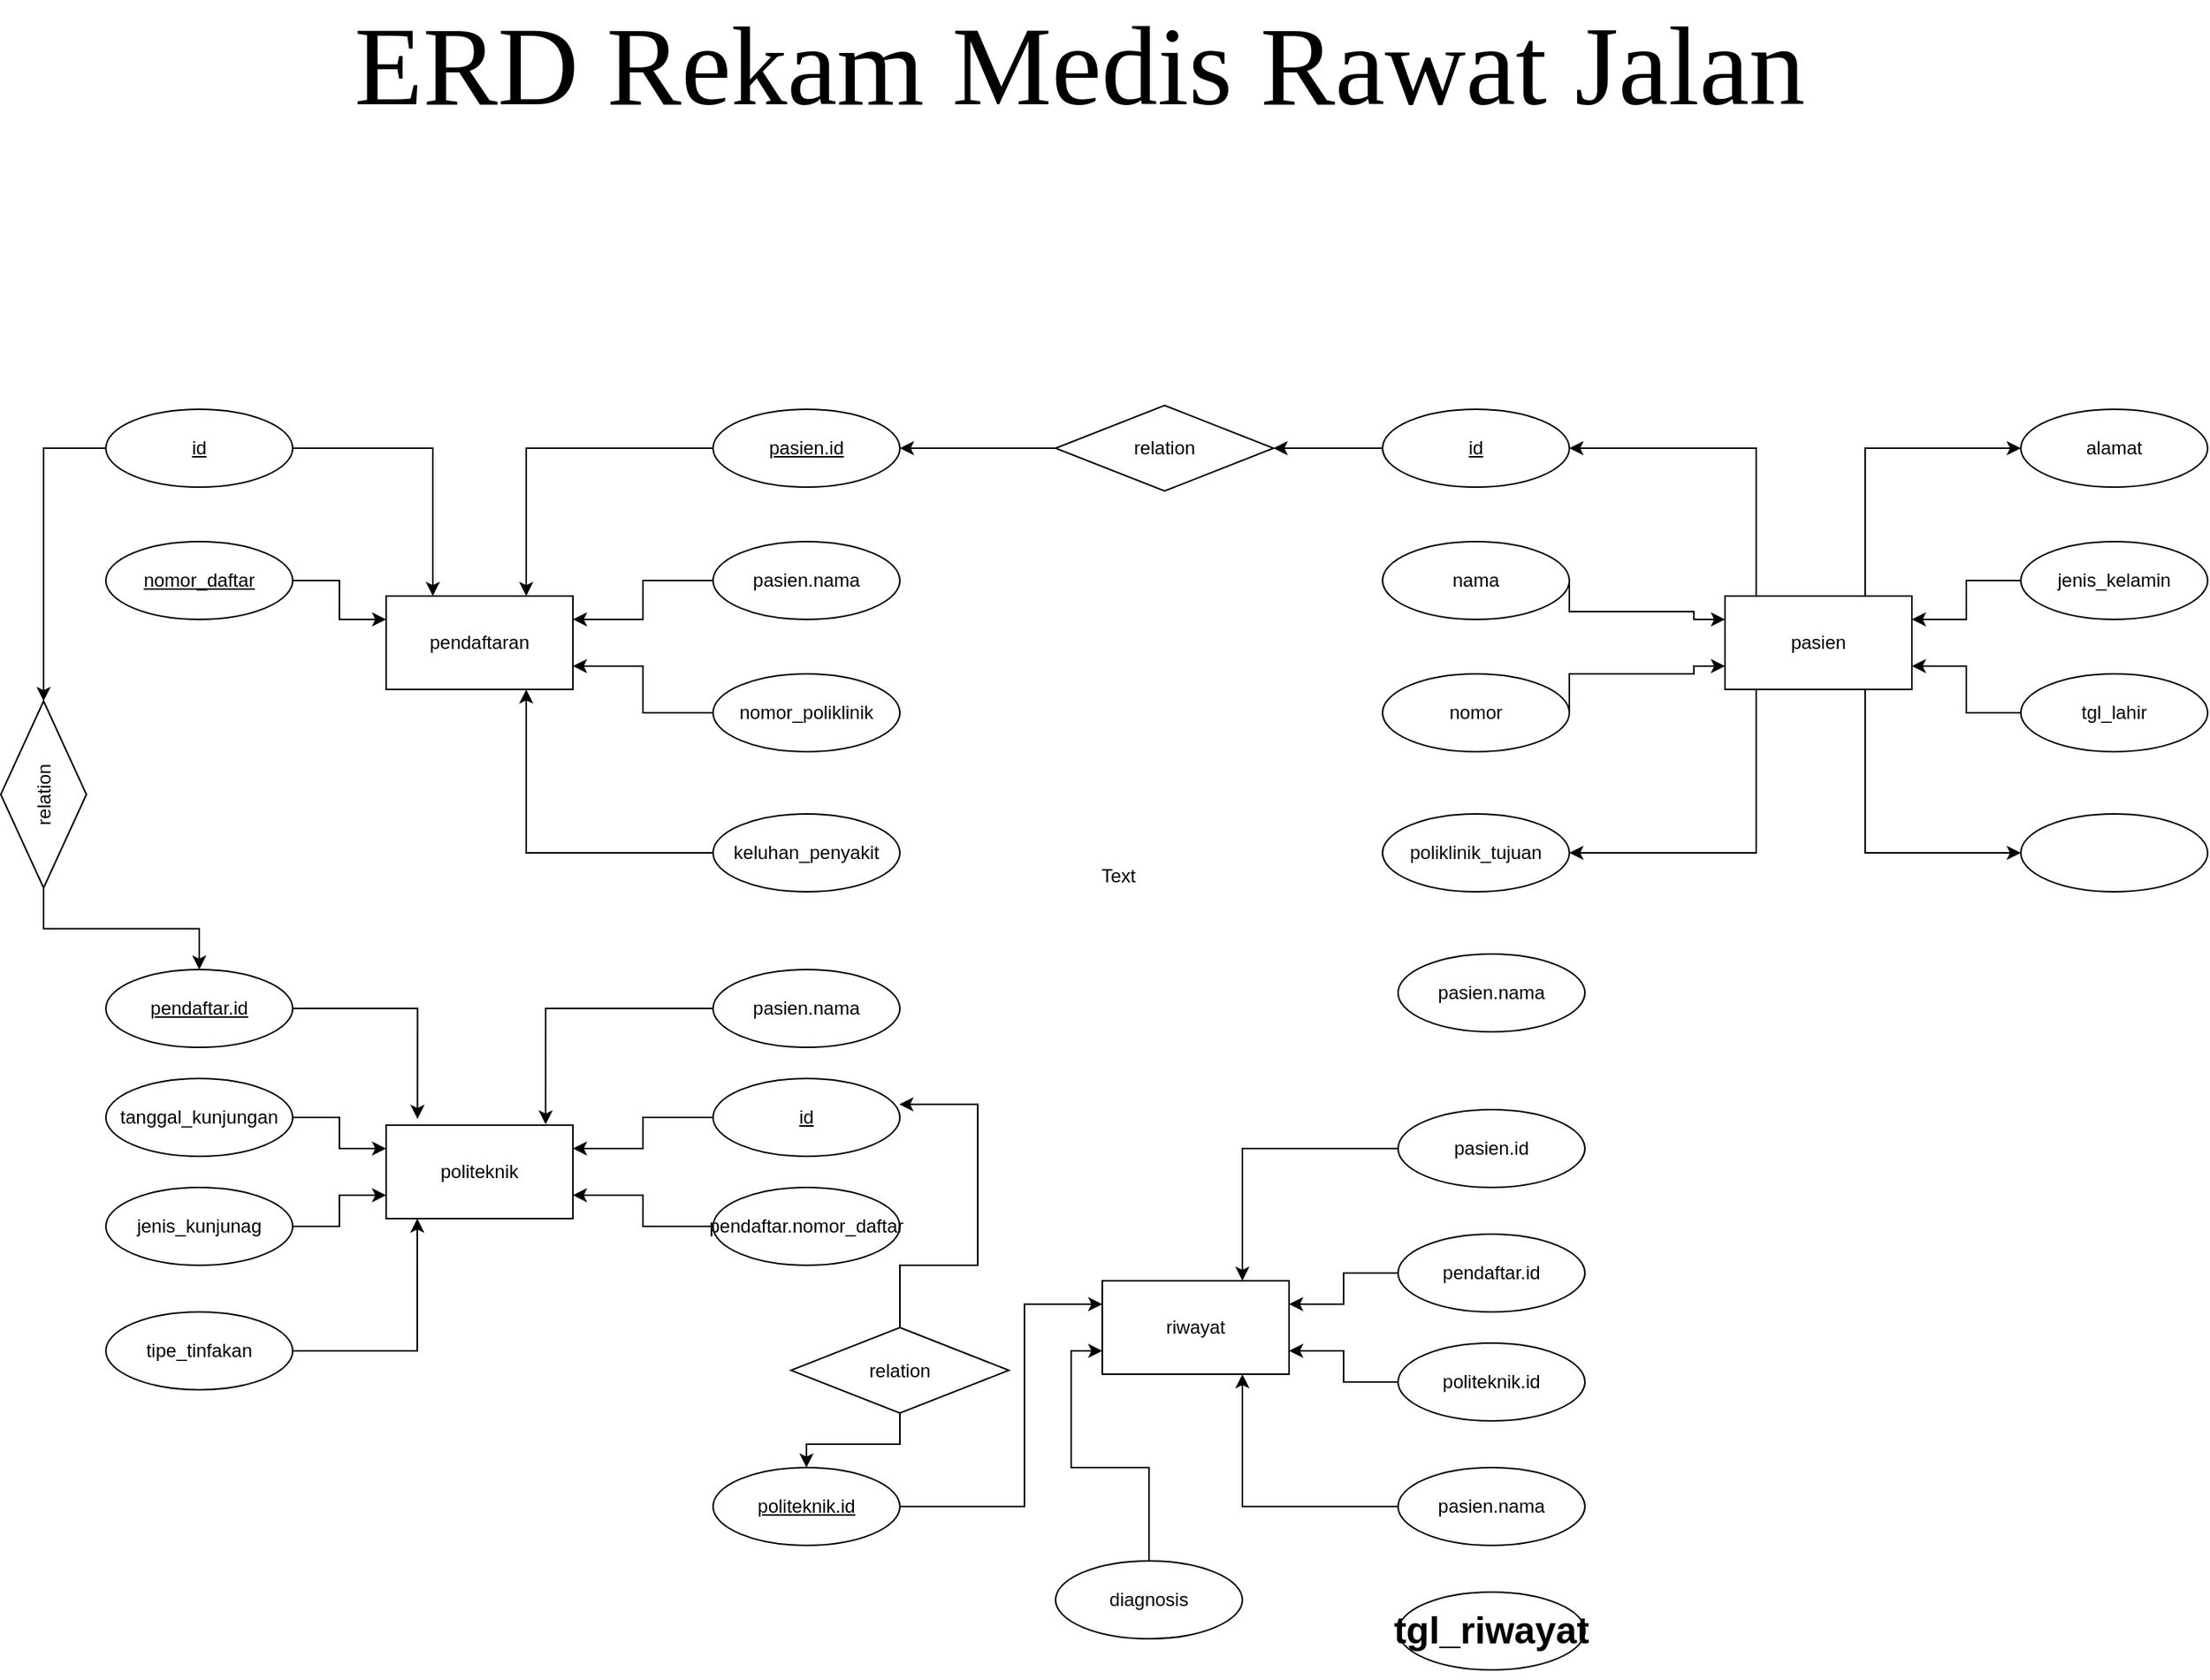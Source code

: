 <mxfile version="15.5.4" type="github">
  <diagram id="R2lEEEUBdFMjLlhIrx00" name="Page-1">
    <mxGraphModel dx="5172" dy="2948" grid="1" gridSize="10" guides="1" tooltips="1" connect="1" arrows="1" fold="1" page="1" pageScale="1" pageWidth="850" pageHeight="1100" math="0" shadow="0" extFonts="Permanent Marker^https://fonts.googleapis.com/css?family=Permanent+Marker">
      <root>
        <mxCell id="0" />
        <mxCell id="1" parent="0" />
        <mxCell id="WRKdr_nPjCtuhQN3H7IV-9" style="edgeStyle=orthogonalEdgeStyle;rounded=0;orthogonalLoop=1;jettySize=auto;html=1;entryX=1;entryY=0.5;entryDx=0;entryDy=0;" edge="1" parent="1" source="WRKdr_nPjCtuhQN3H7IV-1" target="WRKdr_nPjCtuhQN3H7IV-6">
          <mxGeometry relative="1" as="geometry">
            <Array as="points">
              <mxPoint x="60" y="105" />
            </Array>
          </mxGeometry>
        </mxCell>
        <mxCell id="WRKdr_nPjCtuhQN3H7IV-10" style="edgeStyle=orthogonalEdgeStyle;rounded=0;orthogonalLoop=1;jettySize=auto;html=1;entryX=1;entryY=0.5;entryDx=0;entryDy=0;" edge="1" parent="1" source="WRKdr_nPjCtuhQN3H7IV-1" target="WRKdr_nPjCtuhQN3H7IV-5">
          <mxGeometry relative="1" as="geometry">
            <Array as="points">
              <mxPoint x="60" y="365" />
            </Array>
          </mxGeometry>
        </mxCell>
        <mxCell id="WRKdr_nPjCtuhQN3H7IV-18" style="edgeStyle=orthogonalEdgeStyle;rounded=0;orthogonalLoop=1;jettySize=auto;html=1;exitX=0.75;exitY=0;exitDx=0;exitDy=0;entryX=0;entryY=0.5;entryDx=0;entryDy=0;" edge="1" parent="1" source="WRKdr_nPjCtuhQN3H7IV-1" target="WRKdr_nPjCtuhQN3H7IV-14">
          <mxGeometry relative="1" as="geometry" />
        </mxCell>
        <mxCell id="WRKdr_nPjCtuhQN3H7IV-19" style="edgeStyle=orthogonalEdgeStyle;rounded=0;orthogonalLoop=1;jettySize=auto;html=1;exitX=0.75;exitY=1;exitDx=0;exitDy=0;entryX=0;entryY=0.5;entryDx=0;entryDy=0;" edge="1" parent="1" source="WRKdr_nPjCtuhQN3H7IV-1" target="WRKdr_nPjCtuhQN3H7IV-16">
          <mxGeometry relative="1" as="geometry" />
        </mxCell>
        <mxCell id="WRKdr_nPjCtuhQN3H7IV-1" value="pasien" style="rounded=0;whiteSpace=wrap;html=1;" vertex="1" parent="1">
          <mxGeometry x="40" y="200" width="120" height="60" as="geometry" />
        </mxCell>
        <mxCell id="WRKdr_nPjCtuhQN3H7IV-5" value="poliklinik_tujuan" style="ellipse;whiteSpace=wrap;html=1;" vertex="1" parent="1">
          <mxGeometry x="-180" y="340" width="120" height="50" as="geometry" />
        </mxCell>
        <mxCell id="WRKdr_nPjCtuhQN3H7IV-29" style="edgeStyle=orthogonalEdgeStyle;rounded=0;orthogonalLoop=1;jettySize=auto;html=1;exitX=0;exitY=0.5;exitDx=0;exitDy=0;entryX=1;entryY=0.5;entryDx=0;entryDy=0;" edge="1" parent="1" source="WRKdr_nPjCtuhQN3H7IV-6" target="WRKdr_nPjCtuhQN3H7IV-27">
          <mxGeometry relative="1" as="geometry" />
        </mxCell>
        <mxCell id="WRKdr_nPjCtuhQN3H7IV-6" value="&lt;u&gt;id&lt;/u&gt;" style="ellipse;whiteSpace=wrap;html=1;" vertex="1" parent="1">
          <mxGeometry x="-180" y="80" width="120" height="50" as="geometry" />
        </mxCell>
        <mxCell id="WRKdr_nPjCtuhQN3H7IV-11" style="edgeStyle=orthogonalEdgeStyle;rounded=0;orthogonalLoop=1;jettySize=auto;html=1;exitX=1;exitY=0.5;exitDx=0;exitDy=0;entryX=0;entryY=0.25;entryDx=0;entryDy=0;" edge="1" parent="1" source="WRKdr_nPjCtuhQN3H7IV-7" target="WRKdr_nPjCtuhQN3H7IV-1">
          <mxGeometry relative="1" as="geometry">
            <mxPoint x="30" y="220" as="targetPoint" />
            <Array as="points">
              <mxPoint x="-60" y="210" />
              <mxPoint x="20" y="210" />
              <mxPoint x="20" y="215" />
            </Array>
          </mxGeometry>
        </mxCell>
        <mxCell id="WRKdr_nPjCtuhQN3H7IV-7" value="nama" style="ellipse;whiteSpace=wrap;html=1;" vertex="1" parent="1">
          <mxGeometry x="-180" y="165" width="120" height="50" as="geometry" />
        </mxCell>
        <mxCell id="WRKdr_nPjCtuhQN3H7IV-12" style="edgeStyle=orthogonalEdgeStyle;rounded=0;orthogonalLoop=1;jettySize=auto;html=1;exitX=1;exitY=0.5;exitDx=0;exitDy=0;entryX=0;entryY=0.75;entryDx=0;entryDy=0;" edge="1" parent="1" source="WRKdr_nPjCtuhQN3H7IV-8" target="WRKdr_nPjCtuhQN3H7IV-1">
          <mxGeometry relative="1" as="geometry">
            <mxPoint x="10" y="240.0" as="targetPoint" />
            <Array as="points">
              <mxPoint x="-60" y="250" />
              <mxPoint x="20" y="250" />
            </Array>
          </mxGeometry>
        </mxCell>
        <mxCell id="WRKdr_nPjCtuhQN3H7IV-8" value="nomor" style="ellipse;whiteSpace=wrap;html=1;" vertex="1" parent="1">
          <mxGeometry x="-180" y="250" width="120" height="50" as="geometry" />
        </mxCell>
        <mxCell id="WRKdr_nPjCtuhQN3H7IV-20" style="edgeStyle=orthogonalEdgeStyle;rounded=0;orthogonalLoop=1;jettySize=auto;html=1;entryX=1;entryY=0.25;entryDx=0;entryDy=0;" edge="1" parent="1" source="WRKdr_nPjCtuhQN3H7IV-13" target="WRKdr_nPjCtuhQN3H7IV-1">
          <mxGeometry relative="1" as="geometry" />
        </mxCell>
        <mxCell id="WRKdr_nPjCtuhQN3H7IV-13" value="jenis_kelamin" style="ellipse;whiteSpace=wrap;html=1;" vertex="1" parent="1">
          <mxGeometry x="230" y="165" width="120" height="50" as="geometry" />
        </mxCell>
        <mxCell id="WRKdr_nPjCtuhQN3H7IV-14" value="alamat" style="ellipse;whiteSpace=wrap;html=1;" vertex="1" parent="1">
          <mxGeometry x="230" y="80" width="120" height="50" as="geometry" />
        </mxCell>
        <mxCell id="WRKdr_nPjCtuhQN3H7IV-21" style="edgeStyle=orthogonalEdgeStyle;rounded=0;orthogonalLoop=1;jettySize=auto;html=1;exitX=0;exitY=0.5;exitDx=0;exitDy=0;entryX=1;entryY=0.75;entryDx=0;entryDy=0;" edge="1" parent="1" source="WRKdr_nPjCtuhQN3H7IV-15" target="WRKdr_nPjCtuhQN3H7IV-1">
          <mxGeometry relative="1" as="geometry" />
        </mxCell>
        <mxCell id="WRKdr_nPjCtuhQN3H7IV-15" value="tgl_lahir" style="ellipse;whiteSpace=wrap;html=1;" vertex="1" parent="1">
          <mxGeometry x="230" y="250" width="120" height="50" as="geometry" />
        </mxCell>
        <mxCell id="WRKdr_nPjCtuhQN3H7IV-16" value="" style="ellipse;whiteSpace=wrap;html=1;" vertex="1" parent="1">
          <mxGeometry x="230" y="340" width="120" height="50" as="geometry" />
        </mxCell>
        <mxCell id="WRKdr_nPjCtuhQN3H7IV-22" value="pendaftaran" style="rounded=0;whiteSpace=wrap;html=1;" vertex="1" parent="1">
          <mxGeometry x="-820" y="200" width="120" height="60" as="geometry" />
        </mxCell>
        <mxCell id="WRKdr_nPjCtuhQN3H7IV-30" style="edgeStyle=orthogonalEdgeStyle;rounded=0;orthogonalLoop=1;jettySize=auto;html=1;exitX=0;exitY=0.5;exitDx=0;exitDy=0;entryX=0.75;entryY=0;entryDx=0;entryDy=0;" edge="1" parent="1" source="WRKdr_nPjCtuhQN3H7IV-23" target="WRKdr_nPjCtuhQN3H7IV-22">
          <mxGeometry relative="1" as="geometry" />
        </mxCell>
        <mxCell id="WRKdr_nPjCtuhQN3H7IV-23" value="&lt;u&gt;pasien.id&lt;/u&gt;" style="ellipse;whiteSpace=wrap;html=1;" vertex="1" parent="1">
          <mxGeometry x="-610" y="80" width="120" height="50" as="geometry" />
        </mxCell>
        <mxCell id="WRKdr_nPjCtuhQN3H7IV-33" style="edgeStyle=orthogonalEdgeStyle;rounded=0;orthogonalLoop=1;jettySize=auto;html=1;exitX=0;exitY=0.5;exitDx=0;exitDy=0;entryX=1;entryY=0.25;entryDx=0;entryDy=0;" edge="1" parent="1" source="WRKdr_nPjCtuhQN3H7IV-24" target="WRKdr_nPjCtuhQN3H7IV-22">
          <mxGeometry relative="1" as="geometry" />
        </mxCell>
        <mxCell id="WRKdr_nPjCtuhQN3H7IV-24" value="pasien.nama" style="ellipse;whiteSpace=wrap;html=1;" vertex="1" parent="1">
          <mxGeometry x="-610" y="165" width="120" height="50" as="geometry" />
        </mxCell>
        <mxCell id="WRKdr_nPjCtuhQN3H7IV-32" style="edgeStyle=orthogonalEdgeStyle;rounded=0;orthogonalLoop=1;jettySize=auto;html=1;exitX=0;exitY=0.5;exitDx=0;exitDy=0;entryX=1;entryY=0.75;entryDx=0;entryDy=0;" edge="1" parent="1" source="WRKdr_nPjCtuhQN3H7IV-25" target="WRKdr_nPjCtuhQN3H7IV-22">
          <mxGeometry relative="1" as="geometry" />
        </mxCell>
        <mxCell id="WRKdr_nPjCtuhQN3H7IV-25" value="nomor_poliklinik" style="ellipse;whiteSpace=wrap;html=1;" vertex="1" parent="1">
          <mxGeometry x="-610" y="250" width="120" height="50" as="geometry" />
        </mxCell>
        <mxCell id="WRKdr_nPjCtuhQN3H7IV-31" style="edgeStyle=orthogonalEdgeStyle;rounded=0;orthogonalLoop=1;jettySize=auto;html=1;exitX=0;exitY=0.5;exitDx=0;exitDy=0;entryX=0.75;entryY=1;entryDx=0;entryDy=0;" edge="1" parent="1" source="WRKdr_nPjCtuhQN3H7IV-26" target="WRKdr_nPjCtuhQN3H7IV-22">
          <mxGeometry relative="1" as="geometry" />
        </mxCell>
        <mxCell id="WRKdr_nPjCtuhQN3H7IV-26" value="keluhan_penyakit" style="ellipse;whiteSpace=wrap;html=1;" vertex="1" parent="1">
          <mxGeometry x="-610" y="340" width="120" height="50" as="geometry" />
        </mxCell>
        <mxCell id="WRKdr_nPjCtuhQN3H7IV-28" style="edgeStyle=orthogonalEdgeStyle;rounded=0;orthogonalLoop=1;jettySize=auto;html=1;entryX=1;entryY=0.5;entryDx=0;entryDy=0;" edge="1" parent="1" source="WRKdr_nPjCtuhQN3H7IV-27" target="WRKdr_nPjCtuhQN3H7IV-23">
          <mxGeometry relative="1" as="geometry">
            <mxPoint x="-430" y="105" as="targetPoint" />
          </mxGeometry>
        </mxCell>
        <mxCell id="WRKdr_nPjCtuhQN3H7IV-27" value="relation" style="rhombus;whiteSpace=wrap;html=1;" vertex="1" parent="1">
          <mxGeometry x="-390" y="77.5" width="140" height="55" as="geometry" />
        </mxCell>
        <mxCell id="WRKdr_nPjCtuhQN3H7IV-37" style="edgeStyle=orthogonalEdgeStyle;rounded=0;orthogonalLoop=1;jettySize=auto;html=1;exitX=1;exitY=0.5;exitDx=0;exitDy=0;entryX=0.25;entryY=0;entryDx=0;entryDy=0;" edge="1" parent="1" source="WRKdr_nPjCtuhQN3H7IV-34" target="WRKdr_nPjCtuhQN3H7IV-22">
          <mxGeometry relative="1" as="geometry" />
        </mxCell>
        <mxCell id="WRKdr_nPjCtuhQN3H7IV-34" value="&lt;u&gt;id&lt;/u&gt;" style="ellipse;whiteSpace=wrap;html=1;" vertex="1" parent="1">
          <mxGeometry x="-1000" y="80" width="120" height="50" as="geometry" />
        </mxCell>
        <mxCell id="WRKdr_nPjCtuhQN3H7IV-38" value="politeknik" style="rounded=0;whiteSpace=wrap;html=1;" vertex="1" parent="1">
          <mxGeometry x="-820" y="540" width="120" height="60" as="geometry" />
        </mxCell>
        <mxCell id="WRKdr_nPjCtuhQN3H7IV-40" style="edgeStyle=orthogonalEdgeStyle;rounded=0;orthogonalLoop=1;jettySize=auto;html=1;exitX=1;exitY=0.5;exitDx=0;exitDy=0;entryX=0;entryY=0.25;entryDx=0;entryDy=0;" edge="1" parent="1" source="WRKdr_nPjCtuhQN3H7IV-39" target="WRKdr_nPjCtuhQN3H7IV-22">
          <mxGeometry relative="1" as="geometry" />
        </mxCell>
        <mxCell id="WRKdr_nPjCtuhQN3H7IV-53" style="edgeStyle=orthogonalEdgeStyle;rounded=0;orthogonalLoop=1;jettySize=auto;html=1;exitX=0;exitY=0.5;exitDx=0;exitDy=0;entryX=1;entryY=0.5;entryDx=0;entryDy=0;" edge="1" parent="1" source="WRKdr_nPjCtuhQN3H7IV-34" target="WRKdr_nPjCtuhQN3H7IV-52">
          <mxGeometry relative="1" as="geometry" />
        </mxCell>
        <mxCell id="WRKdr_nPjCtuhQN3H7IV-39" value="&lt;u&gt;nomor_daftar&lt;/u&gt;" style="ellipse;whiteSpace=wrap;html=1;" vertex="1" parent="1">
          <mxGeometry x="-1000" y="165" width="120" height="50" as="geometry" />
        </mxCell>
        <mxCell id="WRKdr_nPjCtuhQN3H7IV-49" style="edgeStyle=orthogonalEdgeStyle;rounded=0;orthogonalLoop=1;jettySize=auto;html=1;entryX=0.168;entryY=-0.067;entryDx=0;entryDy=0;entryPerimeter=0;" edge="1" parent="1" source="WRKdr_nPjCtuhQN3H7IV-41" target="WRKdr_nPjCtuhQN3H7IV-38">
          <mxGeometry relative="1" as="geometry" />
        </mxCell>
        <mxCell id="WRKdr_nPjCtuhQN3H7IV-41" value="&lt;u&gt;pendaftar.id&lt;/u&gt;" style="ellipse;whiteSpace=wrap;html=1;" vertex="1" parent="1">
          <mxGeometry x="-1000" y="440" width="120" height="50" as="geometry" />
        </mxCell>
        <mxCell id="WRKdr_nPjCtuhQN3H7IV-48" style="edgeStyle=orthogonalEdgeStyle;rounded=0;orthogonalLoop=1;jettySize=auto;html=1;exitX=1;exitY=0.5;exitDx=0;exitDy=0;entryX=0;entryY=0.25;entryDx=0;entryDy=0;" edge="1" parent="1" source="WRKdr_nPjCtuhQN3H7IV-42" target="WRKdr_nPjCtuhQN3H7IV-38">
          <mxGeometry relative="1" as="geometry" />
        </mxCell>
        <mxCell id="WRKdr_nPjCtuhQN3H7IV-42" value="tanggal_kunjungan" style="ellipse;whiteSpace=wrap;html=1;" vertex="1" parent="1">
          <mxGeometry x="-1000" y="510" width="120" height="50" as="geometry" />
        </mxCell>
        <mxCell id="WRKdr_nPjCtuhQN3H7IV-55" style="edgeStyle=orthogonalEdgeStyle;rounded=0;orthogonalLoop=1;jettySize=auto;html=1;exitX=0;exitY=0.5;exitDx=0;exitDy=0;entryX=0.854;entryY=-0.008;entryDx=0;entryDy=0;entryPerimeter=0;" edge="1" parent="1" source="WRKdr_nPjCtuhQN3H7IV-43" target="WRKdr_nPjCtuhQN3H7IV-38">
          <mxGeometry relative="1" as="geometry" />
        </mxCell>
        <mxCell id="WRKdr_nPjCtuhQN3H7IV-43" value="pasien.nama" style="ellipse;whiteSpace=wrap;html=1;" vertex="1" parent="1">
          <mxGeometry x="-610" y="440" width="120" height="50" as="geometry" />
        </mxCell>
        <mxCell id="WRKdr_nPjCtuhQN3H7IV-51" style="edgeStyle=orthogonalEdgeStyle;rounded=0;orthogonalLoop=1;jettySize=auto;html=1;exitX=1;exitY=0.5;exitDx=0;exitDy=0;entryX=0;entryY=0.75;entryDx=0;entryDy=0;" edge="1" parent="1" source="WRKdr_nPjCtuhQN3H7IV-44" target="WRKdr_nPjCtuhQN3H7IV-38">
          <mxGeometry relative="1" as="geometry" />
        </mxCell>
        <mxCell id="WRKdr_nPjCtuhQN3H7IV-44" value="jenis_kunjunag" style="ellipse;whiteSpace=wrap;html=1;" vertex="1" parent="1">
          <mxGeometry x="-1000" y="580" width="120" height="50" as="geometry" />
        </mxCell>
        <mxCell id="WRKdr_nPjCtuhQN3H7IV-50" style="edgeStyle=orthogonalEdgeStyle;rounded=0;orthogonalLoop=1;jettySize=auto;html=1;exitX=1;exitY=0.5;exitDx=0;exitDy=0;entryX=0.167;entryY=1;entryDx=0;entryDy=0;entryPerimeter=0;" edge="1" parent="1" source="WRKdr_nPjCtuhQN3H7IV-45" target="WRKdr_nPjCtuhQN3H7IV-38">
          <mxGeometry relative="1" as="geometry" />
        </mxCell>
        <mxCell id="WRKdr_nPjCtuhQN3H7IV-45" value="tipe_tinfakan" style="ellipse;whiteSpace=wrap;html=1;" vertex="1" parent="1">
          <mxGeometry x="-1000" y="660" width="120" height="50" as="geometry" />
        </mxCell>
        <mxCell id="WRKdr_nPjCtuhQN3H7IV-54" style="edgeStyle=orthogonalEdgeStyle;rounded=0;orthogonalLoop=1;jettySize=auto;html=1;exitX=0;exitY=0.5;exitDx=0;exitDy=0;entryX=0.5;entryY=0;entryDx=0;entryDy=0;" edge="1" parent="1" source="WRKdr_nPjCtuhQN3H7IV-52" target="WRKdr_nPjCtuhQN3H7IV-41">
          <mxGeometry relative="1" as="geometry" />
        </mxCell>
        <mxCell id="WRKdr_nPjCtuhQN3H7IV-52" value="relation" style="rhombus;whiteSpace=wrap;html=1;rotation=-90;" vertex="1" parent="1">
          <mxGeometry x="-1100" y="300" width="120" height="55" as="geometry" />
        </mxCell>
        <mxCell id="WRKdr_nPjCtuhQN3H7IV-57" style="edgeStyle=orthogonalEdgeStyle;rounded=0;orthogonalLoop=1;jettySize=auto;html=1;exitX=0;exitY=0.5;exitDx=0;exitDy=0;entryX=1;entryY=0.25;entryDx=0;entryDy=0;" edge="1" parent="1" source="WRKdr_nPjCtuhQN3H7IV-56" target="WRKdr_nPjCtuhQN3H7IV-38">
          <mxGeometry relative="1" as="geometry" />
        </mxCell>
        <mxCell id="WRKdr_nPjCtuhQN3H7IV-56" value="&lt;u&gt;id&lt;/u&gt;" style="ellipse;whiteSpace=wrap;html=1;" vertex="1" parent="1">
          <mxGeometry x="-610" y="510" width="120" height="50" as="geometry" />
        </mxCell>
        <mxCell id="WRKdr_nPjCtuhQN3H7IV-60" style="edgeStyle=orthogonalEdgeStyle;rounded=0;orthogonalLoop=1;jettySize=auto;html=1;exitX=0;exitY=0.5;exitDx=0;exitDy=0;entryX=1;entryY=0.75;entryDx=0;entryDy=0;" edge="1" parent="1" source="WRKdr_nPjCtuhQN3H7IV-59" target="WRKdr_nPjCtuhQN3H7IV-38">
          <mxGeometry relative="1" as="geometry" />
        </mxCell>
        <mxCell id="WRKdr_nPjCtuhQN3H7IV-59" value="pendaftar.nomor_daftar" style="ellipse;whiteSpace=wrap;html=1;" vertex="1" parent="1">
          <mxGeometry x="-610" y="580" width="120" height="50" as="geometry" />
        </mxCell>
        <mxCell id="WRKdr_nPjCtuhQN3H7IV-61" value="riwayat" style="rounded=0;whiteSpace=wrap;html=1;" vertex="1" parent="1">
          <mxGeometry x="-360" y="640" width="120" height="60" as="geometry" />
        </mxCell>
        <mxCell id="WRKdr_nPjCtuhQN3H7IV-68" style="edgeStyle=orthogonalEdgeStyle;rounded=0;orthogonalLoop=1;jettySize=auto;html=1;exitX=0;exitY=0.5;exitDx=0;exitDy=0;entryX=0.75;entryY=0;entryDx=0;entryDy=0;" edge="1" parent="1" source="WRKdr_nPjCtuhQN3H7IV-62" target="WRKdr_nPjCtuhQN3H7IV-61">
          <mxGeometry relative="1" as="geometry" />
        </mxCell>
        <mxCell id="WRKdr_nPjCtuhQN3H7IV-62" value="pasien.id" style="ellipse;whiteSpace=wrap;html=1;" vertex="1" parent="1">
          <mxGeometry x="-170" y="530" width="120" height="50" as="geometry" />
        </mxCell>
        <mxCell id="WRKdr_nPjCtuhQN3H7IV-63" value="pasien.nama" style="ellipse;whiteSpace=wrap;html=1;" vertex="1" parent="1">
          <mxGeometry x="-170" y="430" width="120" height="50" as="geometry" />
        </mxCell>
        <mxCell id="WRKdr_nPjCtuhQN3H7IV-71" style="edgeStyle=orthogonalEdgeStyle;rounded=0;orthogonalLoop=1;jettySize=auto;html=1;exitX=0;exitY=0.5;exitDx=0;exitDy=0;entryX=1;entryY=0.25;entryDx=0;entryDy=0;" edge="1" parent="1" source="WRKdr_nPjCtuhQN3H7IV-64" target="WRKdr_nPjCtuhQN3H7IV-61">
          <mxGeometry relative="1" as="geometry" />
        </mxCell>
        <mxCell id="WRKdr_nPjCtuhQN3H7IV-64" value="pendaftar.id" style="ellipse;whiteSpace=wrap;html=1;" vertex="1" parent="1">
          <mxGeometry x="-170" y="610" width="120" height="50" as="geometry" />
        </mxCell>
        <mxCell id="WRKdr_nPjCtuhQN3H7IV-70" style="edgeStyle=orthogonalEdgeStyle;rounded=0;orthogonalLoop=1;jettySize=auto;html=1;exitX=0;exitY=0.5;exitDx=0;exitDy=0;entryX=1;entryY=0.75;entryDx=0;entryDy=0;" edge="1" parent="1" source="WRKdr_nPjCtuhQN3H7IV-65" target="WRKdr_nPjCtuhQN3H7IV-61">
          <mxGeometry relative="1" as="geometry" />
        </mxCell>
        <mxCell id="WRKdr_nPjCtuhQN3H7IV-65" value="politeknik.id" style="ellipse;whiteSpace=wrap;html=1;" vertex="1" parent="1">
          <mxGeometry x="-170" y="680" width="120" height="50" as="geometry" />
        </mxCell>
        <mxCell id="WRKdr_nPjCtuhQN3H7IV-69" style="edgeStyle=orthogonalEdgeStyle;rounded=0;orthogonalLoop=1;jettySize=auto;html=1;exitX=0;exitY=0.5;exitDx=0;exitDy=0;entryX=0.75;entryY=1;entryDx=0;entryDy=0;" edge="1" parent="1" source="WRKdr_nPjCtuhQN3H7IV-66" target="WRKdr_nPjCtuhQN3H7IV-61">
          <mxGeometry relative="1" as="geometry" />
        </mxCell>
        <mxCell id="WRKdr_nPjCtuhQN3H7IV-66" value="pasien.nama" style="ellipse;whiteSpace=wrap;html=1;" vertex="1" parent="1">
          <mxGeometry x="-170" y="760" width="120" height="50" as="geometry" />
        </mxCell>
        <mxCell id="WRKdr_nPjCtuhQN3H7IV-72" style="edgeStyle=orthogonalEdgeStyle;rounded=0;orthogonalLoop=1;jettySize=auto;html=1;exitX=0.5;exitY=0;exitDx=0;exitDy=0;entryX=0;entryY=0.75;entryDx=0;entryDy=0;" edge="1" parent="1" source="WRKdr_nPjCtuhQN3H7IV-67" target="WRKdr_nPjCtuhQN3H7IV-61">
          <mxGeometry relative="1" as="geometry" />
        </mxCell>
        <mxCell id="WRKdr_nPjCtuhQN3H7IV-67" value="diagnosis" style="ellipse;whiteSpace=wrap;html=1;" vertex="1" parent="1">
          <mxGeometry x="-390" y="820" width="120" height="50" as="geometry" />
        </mxCell>
        <mxCell id="WRKdr_nPjCtuhQN3H7IV-77" style="edgeStyle=orthogonalEdgeStyle;rounded=0;orthogonalLoop=1;jettySize=auto;html=1;exitX=1;exitY=0.5;exitDx=0;exitDy=0;entryX=0;entryY=0.25;entryDx=0;entryDy=0;" edge="1" parent="1" source="WRKdr_nPjCtuhQN3H7IV-73" target="WRKdr_nPjCtuhQN3H7IV-61">
          <mxGeometry relative="1" as="geometry">
            <Array as="points">
              <mxPoint x="-410" y="785" />
              <mxPoint x="-410" y="655" />
            </Array>
          </mxGeometry>
        </mxCell>
        <mxCell id="WRKdr_nPjCtuhQN3H7IV-73" value="&lt;u&gt;politeknik.id&lt;/u&gt;" style="ellipse;whiteSpace=wrap;html=1;" vertex="1" parent="1">
          <mxGeometry x="-610" y="760" width="120" height="50" as="geometry" />
        </mxCell>
        <mxCell id="WRKdr_nPjCtuhQN3H7IV-75" style="edgeStyle=orthogonalEdgeStyle;rounded=0;orthogonalLoop=1;jettySize=auto;html=1;entryX=0.997;entryY=0.332;entryDx=0;entryDy=0;entryPerimeter=0;exitX=0.5;exitY=0;exitDx=0;exitDy=0;" edge="1" parent="1" source="WRKdr_nPjCtuhQN3H7IV-74" target="WRKdr_nPjCtuhQN3H7IV-56">
          <mxGeometry relative="1" as="geometry">
            <Array as="points">
              <mxPoint x="-490" y="630" />
              <mxPoint x="-440" y="630" />
              <mxPoint x="-440" y="527" />
            </Array>
          </mxGeometry>
        </mxCell>
        <mxCell id="WRKdr_nPjCtuhQN3H7IV-76" style="edgeStyle=orthogonalEdgeStyle;rounded=0;orthogonalLoop=1;jettySize=auto;html=1;entryX=0.5;entryY=0;entryDx=0;entryDy=0;" edge="1" parent="1" source="WRKdr_nPjCtuhQN3H7IV-74" target="WRKdr_nPjCtuhQN3H7IV-73">
          <mxGeometry relative="1" as="geometry" />
        </mxCell>
        <mxCell id="WRKdr_nPjCtuhQN3H7IV-74" value="relation" style="rhombus;whiteSpace=wrap;html=1;" vertex="1" parent="1">
          <mxGeometry x="-560" y="670" width="140" height="55" as="geometry" />
        </mxCell>
        <mxCell id="WRKdr_nPjCtuhQN3H7IV-80" value="&lt;h1&gt;tgl_riwayat&lt;/h1&gt;" style="ellipse;whiteSpace=wrap;html=1;" vertex="1" parent="1">
          <mxGeometry x="-170" y="840" width="120" height="50" as="geometry" />
        </mxCell>
        <mxCell id="WRKdr_nPjCtuhQN3H7IV-81" value="Text" style="text;html=1;resizable=0;autosize=1;align=center;verticalAlign=middle;points=[];fillColor=none;strokeColor=none;rounded=0;" vertex="1" parent="1">
          <mxGeometry x="-370" y="370" width="40" height="20" as="geometry" />
        </mxCell>
        <mxCell id="WRKdr_nPjCtuhQN3H7IV-82" value="&lt;font face=&quot;Times New Roman&quot; style=&quot;font-size: 72px&quot;&gt;ERD Rekam Medis Rawat Jalan&lt;/font&gt;" style="text;html=1;resizable=0;autosize=1;align=center;verticalAlign=middle;points=[];fillColor=none;strokeColor=none;rounded=0;" vertex="1" parent="1">
          <mxGeometry x="-850" y="-160" width="950" height="40" as="geometry" />
        </mxCell>
      </root>
    </mxGraphModel>
  </diagram>
</mxfile>
